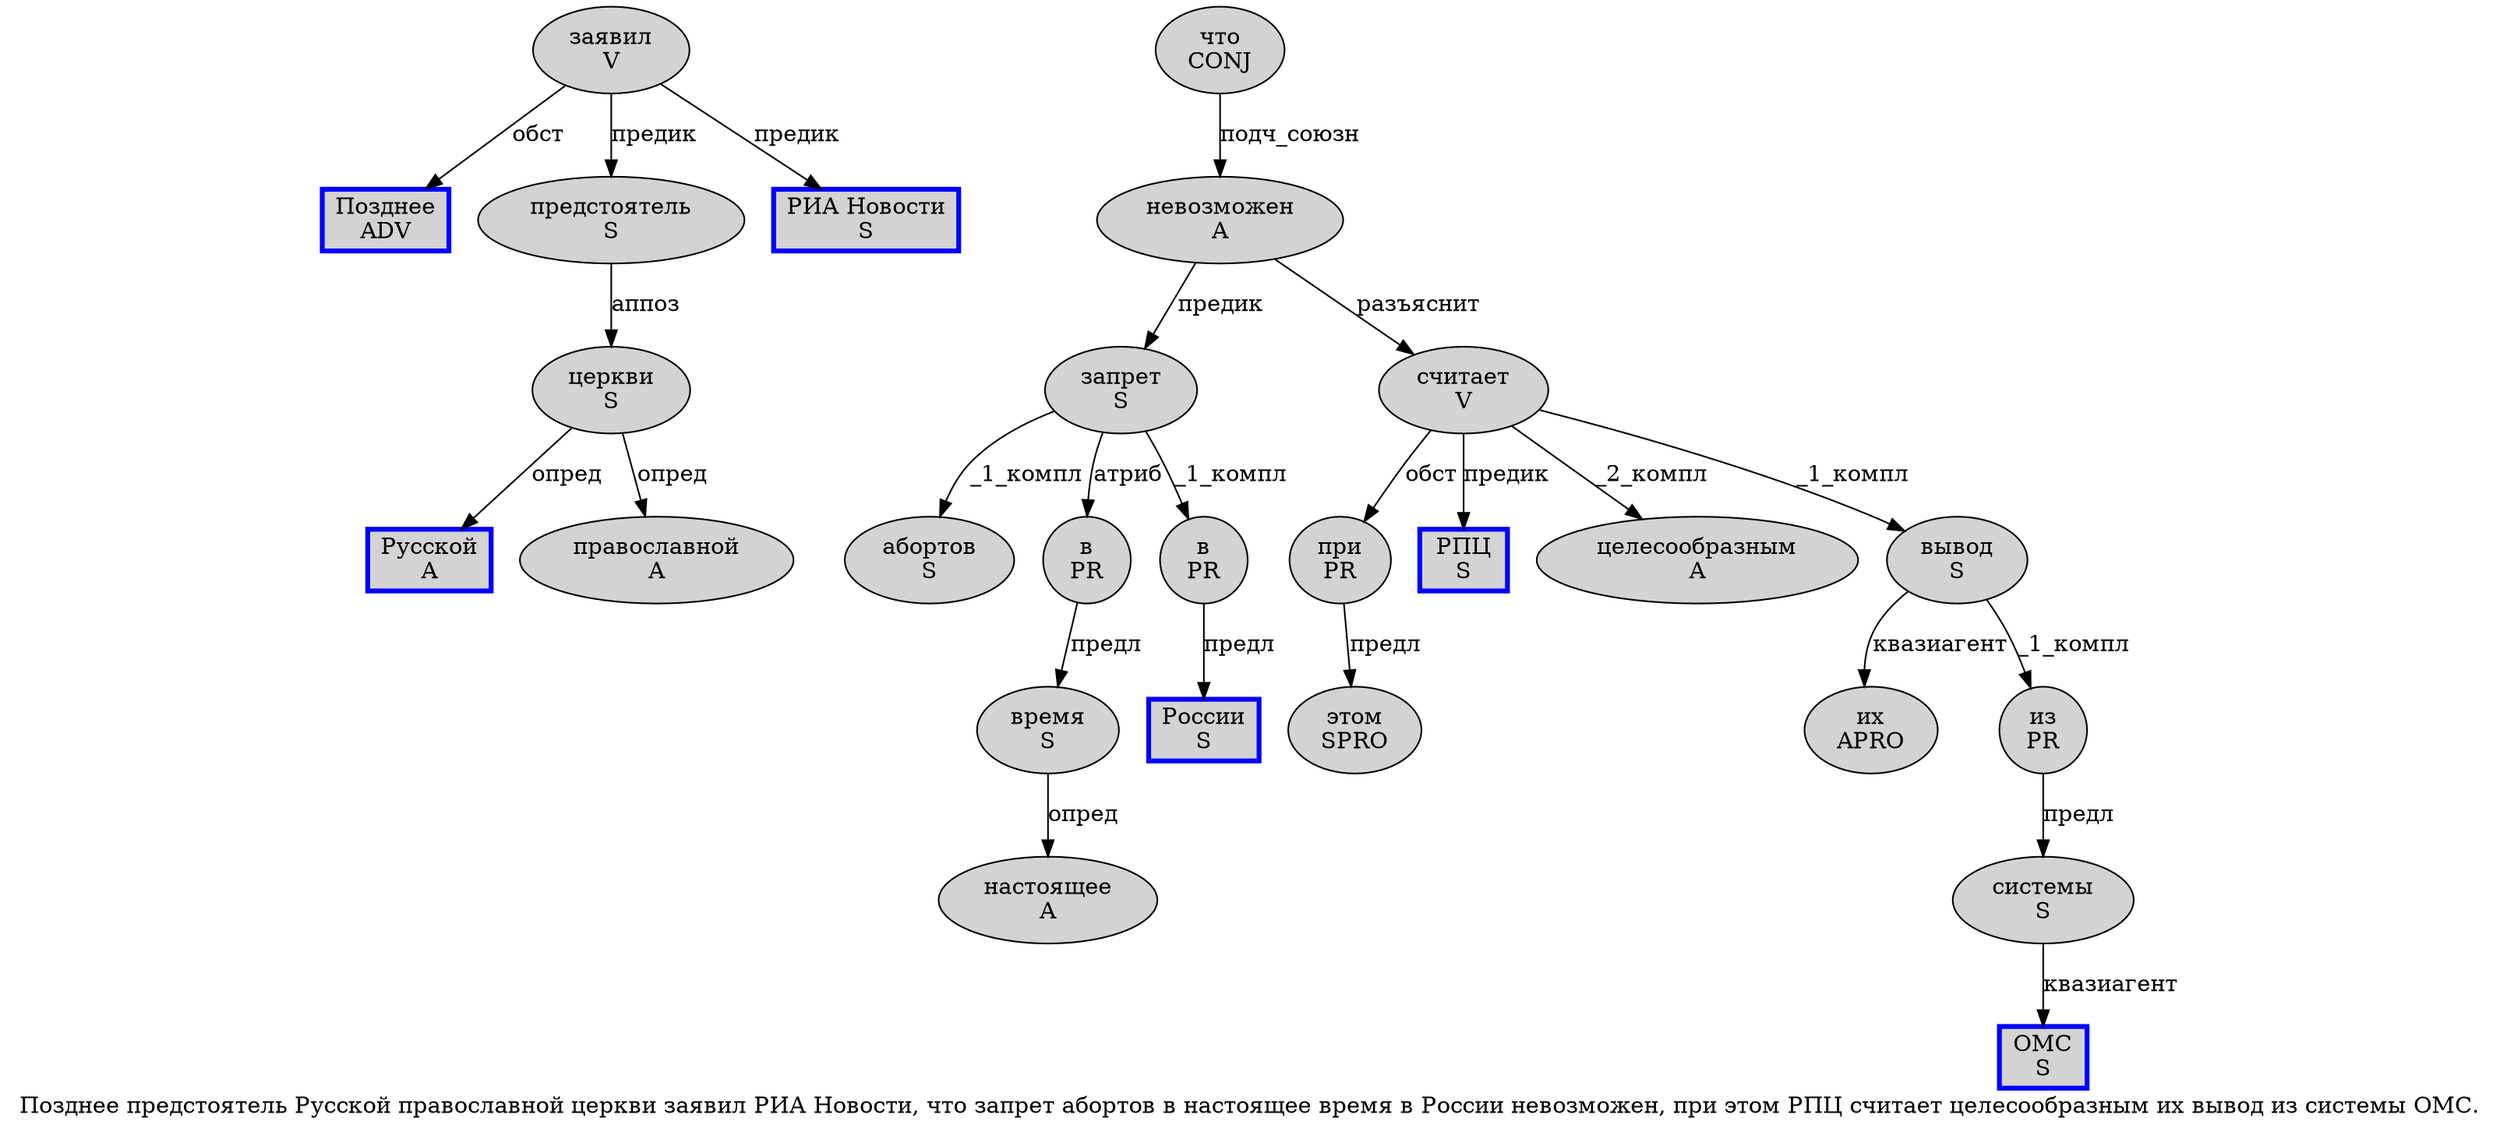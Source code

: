 digraph SENTENCE_1132 {
	graph [label="Позднее предстоятель Русской православной церкви заявил РИА Новости, что запрет абортов в настоящее время в России невозможен, при этом РПЦ считает целесообразным их вывод из системы ОМС."]
	node [style=filled]
		0 [label="Позднее
ADV" color=blue fillcolor=lightgray penwidth=3 shape=box]
		1 [label="предстоятель
S" color="" fillcolor=lightgray penwidth=1 shape=ellipse]
		2 [label="Русской
A" color=blue fillcolor=lightgray penwidth=3 shape=box]
		3 [label="православной
A" color="" fillcolor=lightgray penwidth=1 shape=ellipse]
		4 [label="церкви
S" color="" fillcolor=lightgray penwidth=1 shape=ellipse]
		5 [label="заявил
V" color="" fillcolor=lightgray penwidth=1 shape=ellipse]
		6 [label="РИА Новости
S" color=blue fillcolor=lightgray penwidth=3 shape=box]
		8 [label="что
CONJ" color="" fillcolor=lightgray penwidth=1 shape=ellipse]
		9 [label="запрет
S" color="" fillcolor=lightgray penwidth=1 shape=ellipse]
		10 [label="абортов
S" color="" fillcolor=lightgray penwidth=1 shape=ellipse]
		11 [label="в
PR" color="" fillcolor=lightgray penwidth=1 shape=ellipse]
		12 [label="настоящее
A" color="" fillcolor=lightgray penwidth=1 shape=ellipse]
		13 [label="время
S" color="" fillcolor=lightgray penwidth=1 shape=ellipse]
		14 [label="в
PR" color="" fillcolor=lightgray penwidth=1 shape=ellipse]
		15 [label="России
S" color=blue fillcolor=lightgray penwidth=3 shape=box]
		16 [label="невозможен
A" color="" fillcolor=lightgray penwidth=1 shape=ellipse]
		18 [label="при
PR" color="" fillcolor=lightgray penwidth=1 shape=ellipse]
		19 [label="этом
SPRO" color="" fillcolor=lightgray penwidth=1 shape=ellipse]
		20 [label="РПЦ
S" color=blue fillcolor=lightgray penwidth=3 shape=box]
		21 [label="считает
V" color="" fillcolor=lightgray penwidth=1 shape=ellipse]
		22 [label="целесообразным
A" color="" fillcolor=lightgray penwidth=1 shape=ellipse]
		23 [label="их
APRO" color="" fillcolor=lightgray penwidth=1 shape=ellipse]
		24 [label="вывод
S" color="" fillcolor=lightgray penwidth=1 shape=ellipse]
		25 [label="из
PR" color="" fillcolor=lightgray penwidth=1 shape=ellipse]
		26 [label="системы
S" color="" fillcolor=lightgray penwidth=1 shape=ellipse]
		27 [label="ОМС
S" color=blue fillcolor=lightgray penwidth=3 shape=box]
			5 -> 0 [label="обст"]
			5 -> 1 [label="предик"]
			5 -> 6 [label="предик"]
			4 -> 2 [label="опред"]
			4 -> 3 [label="опред"]
			18 -> 19 [label="предл"]
			21 -> 18 [label="обст"]
			21 -> 20 [label="предик"]
			21 -> 22 [label="_2_компл"]
			21 -> 24 [label="_1_компл"]
			9 -> 10 [label="_1_компл"]
			9 -> 11 [label="атриб"]
			9 -> 14 [label="_1_компл"]
			24 -> 23 [label="квазиагент"]
			24 -> 25 [label="_1_компл"]
			1 -> 4 [label="аппоз"]
			16 -> 9 [label="предик"]
			16 -> 21 [label="разъяснит"]
			13 -> 12 [label="опред"]
			26 -> 27 [label="квазиагент"]
			25 -> 26 [label="предл"]
			11 -> 13 [label="предл"]
			14 -> 15 [label="предл"]
			8 -> 16 [label="подч_союзн"]
}